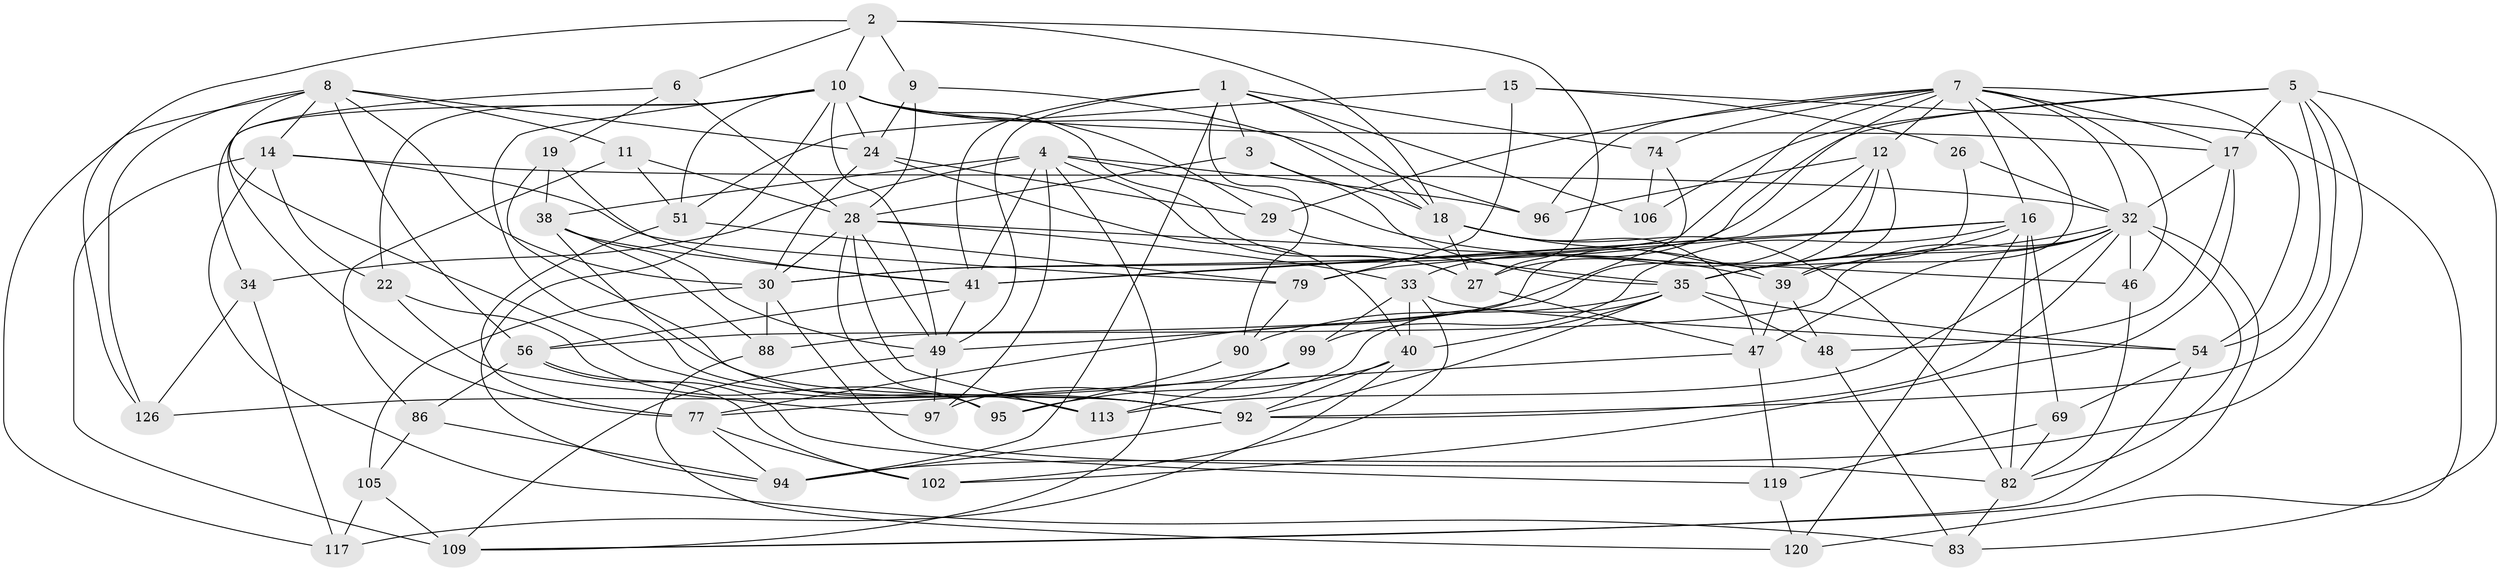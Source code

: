 // original degree distribution, {4: 1.0}
// Generated by graph-tools (version 1.1) at 2025/20/03/04/25 18:20:30]
// undirected, 64 vertices, 184 edges
graph export_dot {
graph [start="1"]
  node [color=gray90,style=filled];
  1 [super="+23"];
  2 [super="+20"];
  3;
  4 [super="+25+85"];
  5 [super="+13"];
  6;
  7 [super="+121+57+55"];
  8 [super="+71+58"];
  9;
  10 [super="+59+43"];
  11;
  12 [super="+107"];
  14 [super="+61"];
  15 [super="+80"];
  16 [super="+21"];
  17 [super="+53"];
  18 [super="+98+31"];
  19;
  22;
  24 [super="+67"];
  26;
  27 [super="+112"];
  28 [super="+78+52+111"];
  29;
  30 [super="+66+62"];
  32 [super="+60+45+36"];
  33 [super="+37"];
  34;
  35 [super="+127+104+110"];
  38 [super="+65"];
  39 [super="+63"];
  40 [super="+76"];
  41 [super="+50+42"];
  46;
  47 [super="+64"];
  48;
  49 [super="+75"];
  51 [super="+114"];
  54 [super="+81"];
  56 [super="+101"];
  69;
  74;
  77 [super="+103"];
  79 [super="+89+84"];
  82 [super="+91"];
  83;
  86;
  88;
  90;
  92 [super="+123+118"];
  94 [super="+100"];
  95;
  96;
  97;
  99;
  102;
  105;
  106;
  109 [super="+125"];
  113;
  117;
  119;
  120;
  126;
  1 -- 106;
  1 -- 3;
  1 -- 18;
  1 -- 90;
  1 -- 74;
  1 -- 41;
  1 -- 94;
  1 -- 49;
  2 -- 10;
  2 -- 6;
  2 -- 126;
  2 -- 9;
  2 -- 27;
  2 -- 18;
  3 -- 35;
  3 -- 18;
  3 -- 28;
  4 -- 97;
  4 -- 109;
  4 -- 27;
  4 -- 38;
  4 -- 39;
  4 -- 96;
  4 -- 41;
  4 -- 34;
  5 -- 106 [weight=2];
  5 -- 17;
  5 -- 92;
  5 -- 83;
  5 -- 54;
  5 -- 94;
  5 -- 30;
  6 -- 19;
  6 -- 28;
  6 -- 77;
  7 -- 46;
  7 -- 39;
  7 -- 12;
  7 -- 29;
  7 -- 54;
  7 -- 32;
  7 -- 30;
  7 -- 96;
  7 -- 17;
  7 -- 33;
  7 -- 74;
  7 -- 16;
  8 -- 126;
  8 -- 117;
  8 -- 11;
  8 -- 30;
  8 -- 92;
  8 -- 56;
  8 -- 14;
  8 -- 24;
  9 -- 24;
  9 -- 28;
  9 -- 18;
  10 -- 51;
  10 -- 96;
  10 -- 29;
  10 -- 94;
  10 -- 17;
  10 -- 34;
  10 -- 22;
  10 -- 24;
  10 -- 27;
  10 -- 92;
  10 -- 49;
  11 -- 86;
  11 -- 51;
  11 -- 28;
  12 -- 56;
  12 -- 96;
  12 -- 41;
  12 -- 27;
  12 -- 49;
  14 -- 22;
  14 -- 79;
  14 -- 32;
  14 -- 83;
  14 -- 109;
  15 -- 120;
  15 -- 26 [weight=2];
  15 -- 51;
  15 -- 79 [weight=2];
  16 -- 120;
  16 -- 35;
  16 -- 82 [weight=2];
  16 -- 99;
  16 -- 69;
  16 -- 41;
  16 -- 79 [weight=2];
  17 -- 102;
  17 -- 48;
  17 -- 32;
  18 -- 27;
  18 -- 39;
  18 -- 82;
  18 -- 47;
  19 -- 38;
  19 -- 92;
  19 -- 41;
  22 -- 97;
  22 -- 95;
  24 -- 29;
  24 -- 40;
  24 -- 30;
  26 -- 35;
  26 -- 32;
  27 -- 47;
  28 -- 49;
  28 -- 113;
  28 -- 46;
  28 -- 95;
  28 -- 33;
  28 -- 30;
  29 -- 35;
  30 -- 105;
  30 -- 88;
  30 -- 82;
  32 -- 88;
  32 -- 46;
  32 -- 35 [weight=2];
  32 -- 47;
  32 -- 113;
  32 -- 92;
  32 -- 109;
  32 -- 39;
  32 -- 82;
  33 -- 99;
  33 -- 102;
  33 -- 40;
  33 -- 54;
  34 -- 117;
  34 -- 126;
  35 -- 54;
  35 -- 90;
  35 -- 97;
  35 -- 48;
  35 -- 40;
  35 -- 92;
  38 -- 41;
  38 -- 113;
  38 -- 88;
  38 -- 49;
  39 -- 48;
  39 -- 47;
  40 -- 95;
  40 -- 92;
  40 -- 117;
  41 -- 56;
  41 -- 49;
  46 -- 82;
  47 -- 119;
  47 -- 77;
  48 -- 83;
  49 -- 97;
  49 -- 109;
  51 -- 77;
  51 -- 79 [weight=2];
  54 -- 69;
  54 -- 109;
  56 -- 119;
  56 -- 102;
  56 -- 86;
  69 -- 119;
  69 -- 82;
  74 -- 106;
  74 -- 77;
  77 -- 94;
  77 -- 102;
  79 -- 90;
  82 -- 83;
  86 -- 105;
  86 -- 94;
  88 -- 120;
  90 -- 95;
  92 -- 94;
  99 -- 113;
  99 -- 126;
  105 -- 117;
  105 -- 109;
  119 -- 120;
}

